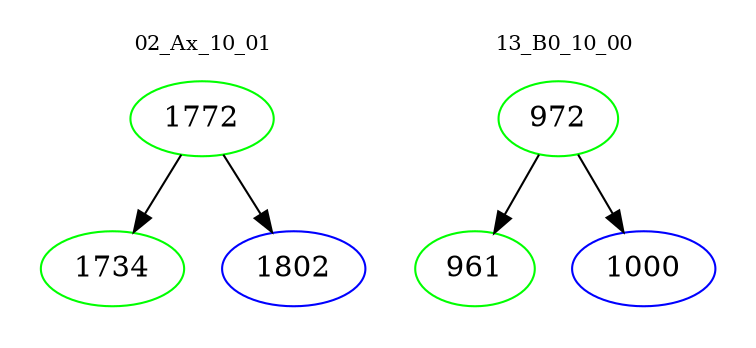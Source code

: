 digraph{
subgraph cluster_0 {
color = white
label = "02_Ax_10_01";
fontsize=10;
T0_1772 [label="1772", color="green"]
T0_1772 -> T0_1734 [color="black"]
T0_1734 [label="1734", color="green"]
T0_1772 -> T0_1802 [color="black"]
T0_1802 [label="1802", color="blue"]
}
subgraph cluster_1 {
color = white
label = "13_B0_10_00";
fontsize=10;
T1_972 [label="972", color="green"]
T1_972 -> T1_961 [color="black"]
T1_961 [label="961", color="green"]
T1_972 -> T1_1000 [color="black"]
T1_1000 [label="1000", color="blue"]
}
}

